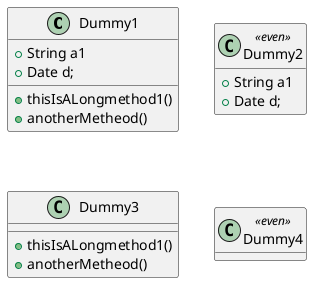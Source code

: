 {
  "sha1": "lgztd1dwafcj59tx7e8c5t0e2n0yf7b",
  "insertion": {
    "when": "2024-06-04T17:28:39.303Z",
    "user": "plantuml@gmail.com"
  }
}
@startuml
class Dummy1 {
  +thisIsALongmethod1()
  +anotherMetheod()
  
  +String a1
  +Date d;
}

class Dummy2 <<even>> {
  +String a1
  +Date d;
}

class Dummy3 {
  +thisIsALongmethod1()
  +anotherMetheod()
}

class Dummy4 <<even>>

hide empty methods
@enduml
